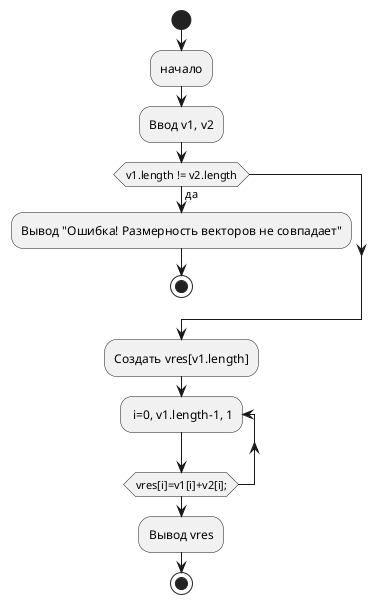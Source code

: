 @startuml
start
:начало;
:Ввод v1, v2;
if (v1.length != v2.length) then (да)
    :Вывод "Ошибка! Размерность векторов не совпадает";
    stop
endif
:Создать vres[v1.length];
repeat : i=0, v1.length-1, 1;
repeat while (vres[i]=v1[i]+v2[i];)
:Вывод vres;
stop
@enduml